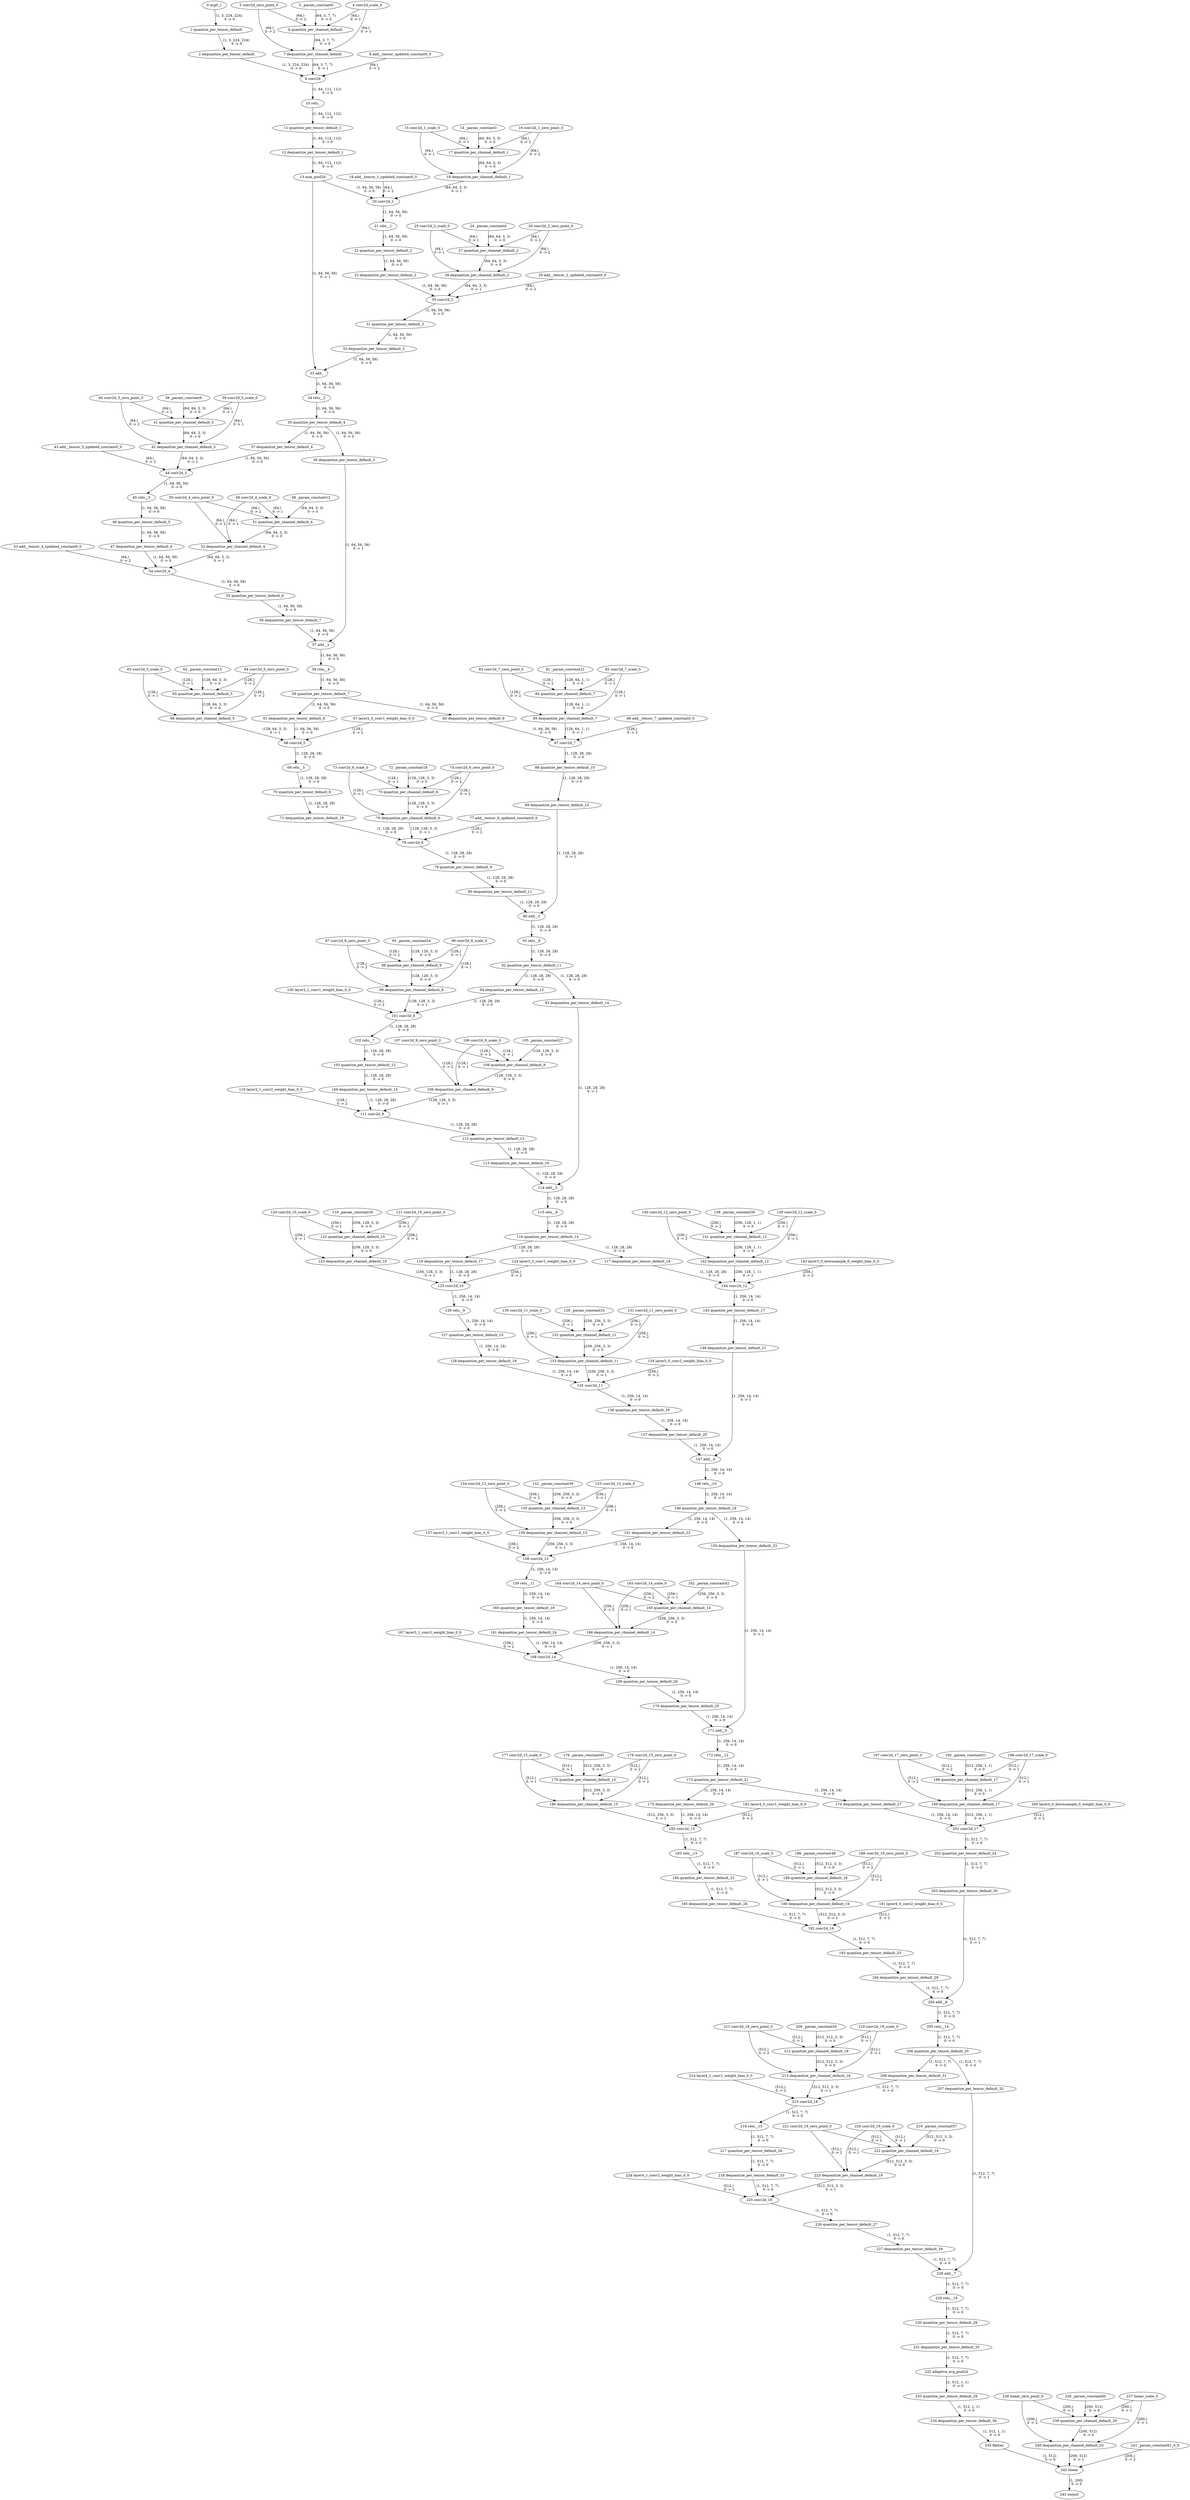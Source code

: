 strict digraph  {
"0 arg0_1";
"1 quantize_per_tensor_default";
"2 dequantize_per_tensor_default";
"3 _param_constant0";
"4 conv2d_scale_0";
"5 conv2d_zero_point_0";
"6 quantize_per_channel_default";
"7 dequantize_per_channel_default";
"8 add__tensor_updated_constant0_0";
"9 conv2d";
"10 relu_";
"11 quantize_per_tensor_default_1";
"12 dequantize_per_tensor_default_1";
"13 max_pool2d";
"14 _param_constant3";
"15 conv2d_1_scale_0";
"16 conv2d_1_zero_point_0";
"17 quantize_per_channel_default_1";
"18 dequantize_per_channel_default_1";
"19 add__tensor_1_updated_constant0_0";
"20 conv2d_1";
"21 relu__1";
"22 quantize_per_tensor_default_2";
"23 dequantize_per_tensor_default_2";
"24 _param_constant6";
"25 conv2d_2_scale_0";
"26 conv2d_2_zero_point_0";
"27 quantize_per_channel_default_2";
"28 dequantize_per_channel_default_2";
"29 add__tensor_2_updated_constant0_0";
"30 conv2d_2";
"31 quantize_per_tensor_default_3";
"32 dequantize_per_tensor_default_3";
"33 add_";
"34 relu__2";
"35 quantize_per_tensor_default_4";
"36 dequantize_per_tensor_default_5";
"37 dequantize_per_tensor_default_4";
"38 _param_constant9";
"39 conv2d_3_scale_0";
"40 conv2d_3_zero_point_0";
"41 quantize_per_channel_default_3";
"42 dequantize_per_channel_default_3";
"43 add__tensor_3_updated_constant0_0";
"44 conv2d_3";
"45 relu__3";
"46 quantize_per_tensor_default_5";
"47 dequantize_per_tensor_default_6";
"48 _param_constant12";
"49 conv2d_4_scale_0";
"50 conv2d_4_zero_point_0";
"51 quantize_per_channel_default_4";
"52 dequantize_per_channel_default_4";
"53 add__tensor_4_updated_constant0_0";
"54 conv2d_4";
"55 quantize_per_tensor_default_6";
"56 dequantize_per_tensor_default_7";
"57 add__1";
"58 relu__4";
"59 quantize_per_tensor_default_7";
"60 dequantize_per_tensor_default_9";
"61 dequantize_per_tensor_default_8";
"62 _param_constant15";
"63 conv2d_5_scale_0";
"64 conv2d_5_zero_point_0";
"65 quantize_per_channel_default_5";
"66 dequantize_per_channel_default_5";
"67 layer2_0_conv1_weight_bias_0_0";
"68 conv2d_5";
"69 relu__5";
"70 quantize_per_tensor_default_8";
"71 dequantize_per_tensor_default_10";
"72 _param_constant18";
"73 conv2d_6_scale_0";
"74 conv2d_6_zero_point_0";
"75 quantize_per_channel_default_6";
"76 dequantize_per_channel_default_6";
"77 add__tensor_6_updated_constant0_0";
"78 conv2d_6";
"79 quantize_per_tensor_default_9";
"80 dequantize_per_tensor_default_11";
"81 _param_constant21";
"82 conv2d_7_scale_0";
"83 conv2d_7_zero_point_0";
"84 quantize_per_channel_default_7";
"85 dequantize_per_channel_default_7";
"86 add__tensor_7_updated_constant0_0";
"87 conv2d_7";
"88 quantize_per_tensor_default_10";
"89 dequantize_per_tensor_default_12";
"90 add__2";
"91 relu__6";
"92 quantize_per_tensor_default_11";
"93 dequantize_per_tensor_default_14";
"94 dequantize_per_tensor_default_13";
"95 _param_constant24";
"96 conv2d_8_scale_0";
"97 conv2d_8_zero_point_0";
"98 quantize_per_channel_default_8";
"99 dequantize_per_channel_default_8";
"100 layer2_1_conv1_weight_bias_0_0";
"101 conv2d_8";
"102 relu__7";
"103 quantize_per_tensor_default_12";
"104 dequantize_per_tensor_default_15";
"105 _param_constant27";
"106 conv2d_9_scale_0";
"107 conv2d_9_zero_point_0";
"108 quantize_per_channel_default_9";
"109 dequantize_per_channel_default_9";
"110 layer2_1_conv2_weight_bias_0_0";
"111 conv2d_9";
"112 quantize_per_tensor_default_13";
"113 dequantize_per_tensor_default_16";
"114 add__3";
"115 relu__8";
"116 quantize_per_tensor_default_14";
"117 dequantize_per_tensor_default_18";
"118 dequantize_per_tensor_default_17";
"119 _param_constant30";
"120 conv2d_10_scale_0";
"121 conv2d_10_zero_point_0";
"122 quantize_per_channel_default_10";
"123 dequantize_per_channel_default_10";
"124 layer3_0_conv1_weight_bias_0_0";
"125 conv2d_10";
"126 relu__9";
"127 quantize_per_tensor_default_15";
"128 dequantize_per_tensor_default_19";
"129 _param_constant33";
"130 conv2d_11_scale_0";
"131 conv2d_11_zero_point_0";
"132 quantize_per_channel_default_11";
"133 dequantize_per_channel_default_11";
"134 layer3_0_conv2_weight_bias_0_0";
"135 conv2d_11";
"136 quantize_per_tensor_default_16";
"137 dequantize_per_tensor_default_20";
"138 _param_constant36";
"139 conv2d_12_scale_0";
"140 conv2d_12_zero_point_0";
"141 quantize_per_channel_default_12";
"142 dequantize_per_channel_default_12";
"143 layer3_0_downsample_0_weight_bias_0_0";
"144 conv2d_12";
"145 quantize_per_tensor_default_17";
"146 dequantize_per_tensor_default_21";
"147 add__4";
"148 relu__10";
"149 quantize_per_tensor_default_18";
"150 dequantize_per_tensor_default_23";
"151 dequantize_per_tensor_default_22";
"152 _param_constant39";
"153 conv2d_13_scale_0";
"154 conv2d_13_zero_point_0";
"155 quantize_per_channel_default_13";
"156 dequantize_per_channel_default_13";
"157 layer3_1_conv1_weight_bias_0_0";
"158 conv2d_13";
"159 relu__11";
"160 quantize_per_tensor_default_19";
"161 dequantize_per_tensor_default_24";
"162 _param_constant42";
"163 conv2d_14_scale_0";
"164 conv2d_14_zero_point_0";
"165 quantize_per_channel_default_14";
"166 dequantize_per_channel_default_14";
"167 layer3_1_conv2_weight_bias_0_0";
"168 conv2d_14";
"169 quantize_per_tensor_default_20";
"170 dequantize_per_tensor_default_25";
"171 add__5";
"172 relu__12";
"173 quantize_per_tensor_default_21";
"174 dequantize_per_tensor_default_27";
"175 dequantize_per_tensor_default_26";
"176 _param_constant45";
"177 conv2d_15_scale_0";
"178 conv2d_15_zero_point_0";
"179 quantize_per_channel_default_15";
"180 dequantize_per_channel_default_15";
"181 layer4_0_conv1_weight_bias_0_0";
"182 conv2d_15";
"183 relu__13";
"184 quantize_per_tensor_default_22";
"185 dequantize_per_tensor_default_28";
"186 _param_constant48";
"187 conv2d_16_scale_0";
"188 conv2d_16_zero_point_0";
"189 quantize_per_channel_default_16";
"190 dequantize_per_channel_default_16";
"191 layer4_0_conv2_weight_bias_0_0";
"192 conv2d_16";
"193 quantize_per_tensor_default_23";
"194 dequantize_per_tensor_default_29";
"195 _param_constant51";
"196 conv2d_17_scale_0";
"197 conv2d_17_zero_point_0";
"198 quantize_per_channel_default_17";
"199 dequantize_per_channel_default_17";
"200 layer4_0_downsample_0_weight_bias_0_0";
"201 conv2d_17";
"202 quantize_per_tensor_default_24";
"203 dequantize_per_tensor_default_30";
"204 add__6";
"205 relu__14";
"206 quantize_per_tensor_default_25";
"207 dequantize_per_tensor_default_32";
"208 dequantize_per_tensor_default_31";
"209 _param_constant54";
"210 conv2d_18_scale_0";
"211 conv2d_18_zero_point_0";
"212 quantize_per_channel_default_18";
"213 dequantize_per_channel_default_18";
"214 layer4_1_conv1_weight_bias_0_0";
"215 conv2d_18";
"216 relu__15";
"217 quantize_per_tensor_default_26";
"218 dequantize_per_tensor_default_33";
"219 _param_constant57";
"220 conv2d_19_scale_0";
"221 conv2d_19_zero_point_0";
"222 quantize_per_channel_default_19";
"223 dequantize_per_channel_default_19";
"224 layer4_1_conv2_weight_bias_0_0";
"225 conv2d_19";
"226 quantize_per_tensor_default_27";
"227 dequantize_per_tensor_default_34";
"228 add__7";
"229 relu__16";
"230 quantize_per_tensor_default_28";
"231 dequantize_per_tensor_default_35";
"232 adaptive_avg_pool2d";
"233 quantize_per_tensor_default_29";
"234 dequantize_per_tensor_default_36";
"235 flatten";
"236 _param_constant60";
"237 linear_scale_0";
"238 linear_zero_point_0";
"239 quantize_per_channel_default_20";
"240 dequantize_per_channel_default_20";
"241 _param_constant61_0_0";
"242 linear";
"243 output";
"0 arg0_1" -> "1 quantize_per_tensor_default"  [label="(1, 3, 224, 224) \n0 -> 0", style=solid];
"1 quantize_per_tensor_default" -> "2 dequantize_per_tensor_default"  [label="(1, 3, 224, 224) \n0 -> 0", style=solid];
"2 dequantize_per_tensor_default" -> "9 conv2d"  [label="(1, 3, 224, 224) \n0 -> 0", style=solid];
"3 _param_constant0" -> "6 quantize_per_channel_default"  [label="(64, 3, 7, 7) \n0 -> 0", style=solid];
"4 conv2d_scale_0" -> "6 quantize_per_channel_default"  [label="(64,) \n0 -> 1", style=solid];
"4 conv2d_scale_0" -> "7 dequantize_per_channel_default"  [label="(64,) \n0 -> 1", style=solid];
"5 conv2d_zero_point_0" -> "6 quantize_per_channel_default"  [label="(64,) \n0 -> 2", style=solid];
"5 conv2d_zero_point_0" -> "7 dequantize_per_channel_default"  [label="(64,) \n0 -> 2", style=solid];
"6 quantize_per_channel_default" -> "7 dequantize_per_channel_default"  [label="(64, 3, 7, 7) \n0 -> 0", style=solid];
"7 dequantize_per_channel_default" -> "9 conv2d"  [label="(64, 3, 7, 7) \n0 -> 1", style=solid];
"8 add__tensor_updated_constant0_0" -> "9 conv2d"  [label="(64,) \n0 -> 2", style=solid];
"9 conv2d" -> "10 relu_"  [label="(1, 64, 112, 112) \n0 -> 0", style=solid];
"10 relu_" -> "11 quantize_per_tensor_default_1"  [label="(1, 64, 112, 112) \n0 -> 0", style=solid];
"11 quantize_per_tensor_default_1" -> "12 dequantize_per_tensor_default_1"  [label="(1, 64, 112, 112) \n0 -> 0", style=solid];
"12 dequantize_per_tensor_default_1" -> "13 max_pool2d"  [label="(1, 64, 112, 112) \n0 -> 0", style=solid];
"13 max_pool2d" -> "33 add_"  [label="(1, 64, 56, 56) \n0 -> 1", style=solid];
"13 max_pool2d" -> "20 conv2d_1"  [label="(1, 64, 56, 56) \n0 -> 0", style=solid];
"14 _param_constant3" -> "17 quantize_per_channel_default_1"  [label="(64, 64, 3, 3) \n0 -> 0", style=solid];
"15 conv2d_1_scale_0" -> "17 quantize_per_channel_default_1"  [label="(64,) \n0 -> 1", style=solid];
"15 conv2d_1_scale_0" -> "18 dequantize_per_channel_default_1"  [label="(64,) \n0 -> 1", style=solid];
"16 conv2d_1_zero_point_0" -> "17 quantize_per_channel_default_1"  [label="(64,) \n0 -> 2", style=solid];
"16 conv2d_1_zero_point_0" -> "18 dequantize_per_channel_default_1"  [label="(64,) \n0 -> 2", style=solid];
"17 quantize_per_channel_default_1" -> "18 dequantize_per_channel_default_1"  [label="(64, 64, 3, 3) \n0 -> 0", style=solid];
"18 dequantize_per_channel_default_1" -> "20 conv2d_1"  [label="(64, 64, 3, 3) \n0 -> 1", style=solid];
"19 add__tensor_1_updated_constant0_0" -> "20 conv2d_1"  [label="(64,) \n0 -> 2", style=solid];
"20 conv2d_1" -> "21 relu__1"  [label="(1, 64, 56, 56) \n0 -> 0", style=solid];
"21 relu__1" -> "22 quantize_per_tensor_default_2"  [label="(1, 64, 56, 56) \n0 -> 0", style=solid];
"22 quantize_per_tensor_default_2" -> "23 dequantize_per_tensor_default_2"  [label="(1, 64, 56, 56) \n0 -> 0", style=solid];
"23 dequantize_per_tensor_default_2" -> "30 conv2d_2"  [label="(1, 64, 56, 56) \n0 -> 0", style=solid];
"24 _param_constant6" -> "27 quantize_per_channel_default_2"  [label="(64, 64, 3, 3) \n0 -> 0", style=solid];
"25 conv2d_2_scale_0" -> "27 quantize_per_channel_default_2"  [label="(64,) \n0 -> 1", style=solid];
"25 conv2d_2_scale_0" -> "28 dequantize_per_channel_default_2"  [label="(64,) \n0 -> 1", style=solid];
"26 conv2d_2_zero_point_0" -> "27 quantize_per_channel_default_2"  [label="(64,) \n0 -> 2", style=solid];
"26 conv2d_2_zero_point_0" -> "28 dequantize_per_channel_default_2"  [label="(64,) \n0 -> 2", style=solid];
"27 quantize_per_channel_default_2" -> "28 dequantize_per_channel_default_2"  [label="(64, 64, 3, 3) \n0 -> 0", style=solid];
"28 dequantize_per_channel_default_2" -> "30 conv2d_2"  [label="(64, 64, 3, 3) \n0 -> 1", style=solid];
"29 add__tensor_2_updated_constant0_0" -> "30 conv2d_2"  [label="(64,) \n0 -> 2", style=solid];
"30 conv2d_2" -> "31 quantize_per_tensor_default_3"  [label="(1, 64, 56, 56) \n0 -> 0", style=solid];
"31 quantize_per_tensor_default_3" -> "32 dequantize_per_tensor_default_3"  [label="(1, 64, 56, 56) \n0 -> 0", style=solid];
"32 dequantize_per_tensor_default_3" -> "33 add_"  [label="(1, 64, 56, 56) \n0 -> 0", style=solid];
"33 add_" -> "34 relu__2"  [label="(1, 64, 56, 56) \n0 -> 0", style=solid];
"34 relu__2" -> "35 quantize_per_tensor_default_4"  [label="(1, 64, 56, 56) \n0 -> 0", style=solid];
"35 quantize_per_tensor_default_4" -> "37 dequantize_per_tensor_default_4"  [label="(1, 64, 56, 56) \n0 -> 0", style=solid];
"35 quantize_per_tensor_default_4" -> "36 dequantize_per_tensor_default_5"  [label="(1, 64, 56, 56) \n0 -> 0", style=solid];
"36 dequantize_per_tensor_default_5" -> "57 add__1"  [label="(1, 64, 56, 56) \n0 -> 1", style=solid];
"37 dequantize_per_tensor_default_4" -> "44 conv2d_3"  [label="(1, 64, 56, 56) \n0 -> 0", style=solid];
"38 _param_constant9" -> "41 quantize_per_channel_default_3"  [label="(64, 64, 3, 3) \n0 -> 0", style=solid];
"39 conv2d_3_scale_0" -> "41 quantize_per_channel_default_3"  [label="(64,) \n0 -> 1", style=solid];
"39 conv2d_3_scale_0" -> "42 dequantize_per_channel_default_3"  [label="(64,) \n0 -> 1", style=solid];
"40 conv2d_3_zero_point_0" -> "41 quantize_per_channel_default_3"  [label="(64,) \n0 -> 2", style=solid];
"40 conv2d_3_zero_point_0" -> "42 dequantize_per_channel_default_3"  [label="(64,) \n0 -> 2", style=solid];
"41 quantize_per_channel_default_3" -> "42 dequantize_per_channel_default_3"  [label="(64, 64, 3, 3) \n0 -> 0", style=solid];
"42 dequantize_per_channel_default_3" -> "44 conv2d_3"  [label="(64, 64, 3, 3) \n0 -> 1", style=solid];
"43 add__tensor_3_updated_constant0_0" -> "44 conv2d_3"  [label="(64,) \n0 -> 2", style=solid];
"44 conv2d_3" -> "45 relu__3"  [label="(1, 64, 56, 56) \n0 -> 0", style=solid];
"45 relu__3" -> "46 quantize_per_tensor_default_5"  [label="(1, 64, 56, 56) \n0 -> 0", style=solid];
"46 quantize_per_tensor_default_5" -> "47 dequantize_per_tensor_default_6"  [label="(1, 64, 56, 56) \n0 -> 0", style=solid];
"47 dequantize_per_tensor_default_6" -> "54 conv2d_4"  [label="(1, 64, 56, 56) \n0 -> 0", style=solid];
"48 _param_constant12" -> "51 quantize_per_channel_default_4"  [label="(64, 64, 3, 3) \n0 -> 0", style=solid];
"49 conv2d_4_scale_0" -> "51 quantize_per_channel_default_4"  [label="(64,) \n0 -> 1", style=solid];
"49 conv2d_4_scale_0" -> "52 dequantize_per_channel_default_4"  [label="(64,) \n0 -> 1", style=solid];
"50 conv2d_4_zero_point_0" -> "51 quantize_per_channel_default_4"  [label="(64,) \n0 -> 2", style=solid];
"50 conv2d_4_zero_point_0" -> "52 dequantize_per_channel_default_4"  [label="(64,) \n0 -> 2", style=solid];
"51 quantize_per_channel_default_4" -> "52 dequantize_per_channel_default_4"  [label="(64, 64, 3, 3) \n0 -> 0", style=solid];
"52 dequantize_per_channel_default_4" -> "54 conv2d_4"  [label="(64, 64, 3, 3) \n0 -> 1", style=solid];
"53 add__tensor_4_updated_constant0_0" -> "54 conv2d_4"  [label="(64,) \n0 -> 2", style=solid];
"54 conv2d_4" -> "55 quantize_per_tensor_default_6"  [label="(1, 64, 56, 56) \n0 -> 0", style=solid];
"55 quantize_per_tensor_default_6" -> "56 dequantize_per_tensor_default_7"  [label="(1, 64, 56, 56) \n0 -> 0", style=solid];
"56 dequantize_per_tensor_default_7" -> "57 add__1"  [label="(1, 64, 56, 56) \n0 -> 0", style=solid];
"57 add__1" -> "58 relu__4"  [label="(1, 64, 56, 56) \n0 -> 0", style=solid];
"58 relu__4" -> "59 quantize_per_tensor_default_7"  [label="(1, 64, 56, 56) \n0 -> 0", style=solid];
"59 quantize_per_tensor_default_7" -> "61 dequantize_per_tensor_default_8"  [label="(1, 64, 56, 56) \n0 -> 0", style=solid];
"59 quantize_per_tensor_default_7" -> "60 dequantize_per_tensor_default_9"  [label="(1, 64, 56, 56) \n0 -> 0", style=solid];
"60 dequantize_per_tensor_default_9" -> "87 conv2d_7"  [label="(1, 64, 56, 56) \n0 -> 0", style=solid];
"61 dequantize_per_tensor_default_8" -> "68 conv2d_5"  [label="(1, 64, 56, 56) \n0 -> 0", style=solid];
"62 _param_constant15" -> "65 quantize_per_channel_default_5"  [label="(128, 64, 3, 3) \n0 -> 0", style=solid];
"63 conv2d_5_scale_0" -> "65 quantize_per_channel_default_5"  [label="(128,) \n0 -> 1", style=solid];
"63 conv2d_5_scale_0" -> "66 dequantize_per_channel_default_5"  [label="(128,) \n0 -> 1", style=solid];
"64 conv2d_5_zero_point_0" -> "65 quantize_per_channel_default_5"  [label="(128,) \n0 -> 2", style=solid];
"64 conv2d_5_zero_point_0" -> "66 dequantize_per_channel_default_5"  [label="(128,) \n0 -> 2", style=solid];
"65 quantize_per_channel_default_5" -> "66 dequantize_per_channel_default_5"  [label="(128, 64, 3, 3) \n0 -> 0", style=solid];
"66 dequantize_per_channel_default_5" -> "68 conv2d_5"  [label="(128, 64, 3, 3) \n0 -> 1", style=solid];
"67 layer2_0_conv1_weight_bias_0_0" -> "68 conv2d_5"  [label="(128,) \n0 -> 2", style=solid];
"68 conv2d_5" -> "69 relu__5"  [label="(1, 128, 28, 28) \n0 -> 0", style=solid];
"69 relu__5" -> "70 quantize_per_tensor_default_8"  [label="(1, 128, 28, 28) \n0 -> 0", style=solid];
"70 quantize_per_tensor_default_8" -> "71 dequantize_per_tensor_default_10"  [label="(1, 128, 28, 28) \n0 -> 0", style=solid];
"71 dequantize_per_tensor_default_10" -> "78 conv2d_6"  [label="(1, 128, 28, 28) \n0 -> 0", style=solid];
"72 _param_constant18" -> "75 quantize_per_channel_default_6"  [label="(128, 128, 3, 3) \n0 -> 0", style=solid];
"73 conv2d_6_scale_0" -> "75 quantize_per_channel_default_6"  [label="(128,) \n0 -> 1", style=solid];
"73 conv2d_6_scale_0" -> "76 dequantize_per_channel_default_6"  [label="(128,) \n0 -> 1", style=solid];
"74 conv2d_6_zero_point_0" -> "75 quantize_per_channel_default_6"  [label="(128,) \n0 -> 2", style=solid];
"74 conv2d_6_zero_point_0" -> "76 dequantize_per_channel_default_6"  [label="(128,) \n0 -> 2", style=solid];
"75 quantize_per_channel_default_6" -> "76 dequantize_per_channel_default_6"  [label="(128, 128, 3, 3) \n0 -> 0", style=solid];
"76 dequantize_per_channel_default_6" -> "78 conv2d_6"  [label="(128, 128, 3, 3) \n0 -> 1", style=solid];
"77 add__tensor_6_updated_constant0_0" -> "78 conv2d_6"  [label="(128,) \n0 -> 2", style=solid];
"78 conv2d_6" -> "79 quantize_per_tensor_default_9"  [label="(1, 128, 28, 28) \n0 -> 0", style=solid];
"79 quantize_per_tensor_default_9" -> "80 dequantize_per_tensor_default_11"  [label="(1, 128, 28, 28) \n0 -> 0", style=solid];
"80 dequantize_per_tensor_default_11" -> "90 add__2"  [label="(1, 128, 28, 28) \n0 -> 0", style=solid];
"81 _param_constant21" -> "84 quantize_per_channel_default_7"  [label="(128, 64, 1, 1) \n0 -> 0", style=solid];
"82 conv2d_7_scale_0" -> "84 quantize_per_channel_default_7"  [label="(128,) \n0 -> 1", style=solid];
"82 conv2d_7_scale_0" -> "85 dequantize_per_channel_default_7"  [label="(128,) \n0 -> 1", style=solid];
"83 conv2d_7_zero_point_0" -> "84 quantize_per_channel_default_7"  [label="(128,) \n0 -> 2", style=solid];
"83 conv2d_7_zero_point_0" -> "85 dequantize_per_channel_default_7"  [label="(128,) \n0 -> 2", style=solid];
"84 quantize_per_channel_default_7" -> "85 dequantize_per_channel_default_7"  [label="(128, 64, 1, 1) \n0 -> 0", style=solid];
"85 dequantize_per_channel_default_7" -> "87 conv2d_7"  [label="(128, 64, 1, 1) \n0 -> 1", style=solid];
"86 add__tensor_7_updated_constant0_0" -> "87 conv2d_7"  [label="(128,) \n0 -> 2", style=solid];
"87 conv2d_7" -> "88 quantize_per_tensor_default_10"  [label="(1, 128, 28, 28) \n0 -> 0", style=solid];
"88 quantize_per_tensor_default_10" -> "89 dequantize_per_tensor_default_12"  [label="(1, 128, 28, 28) \n0 -> 0", style=solid];
"89 dequantize_per_tensor_default_12" -> "90 add__2"  [label="(1, 128, 28, 28) \n0 -> 1", style=solid];
"90 add__2" -> "91 relu__6"  [label="(1, 128, 28, 28) \n0 -> 0", style=solid];
"91 relu__6" -> "92 quantize_per_tensor_default_11"  [label="(1, 128, 28, 28) \n0 -> 0", style=solid];
"92 quantize_per_tensor_default_11" -> "94 dequantize_per_tensor_default_13"  [label="(1, 128, 28, 28) \n0 -> 0", style=solid];
"92 quantize_per_tensor_default_11" -> "93 dequantize_per_tensor_default_14"  [label="(1, 128, 28, 28) \n0 -> 0", style=solid];
"93 dequantize_per_tensor_default_14" -> "114 add__3"  [label="(1, 128, 28, 28) \n0 -> 1", style=solid];
"94 dequantize_per_tensor_default_13" -> "101 conv2d_8"  [label="(1, 128, 28, 28) \n0 -> 0", style=solid];
"95 _param_constant24" -> "98 quantize_per_channel_default_8"  [label="(128, 128, 3, 3) \n0 -> 0", style=solid];
"96 conv2d_8_scale_0" -> "98 quantize_per_channel_default_8"  [label="(128,) \n0 -> 1", style=solid];
"96 conv2d_8_scale_0" -> "99 dequantize_per_channel_default_8"  [label="(128,) \n0 -> 1", style=solid];
"97 conv2d_8_zero_point_0" -> "98 quantize_per_channel_default_8"  [label="(128,) \n0 -> 2", style=solid];
"97 conv2d_8_zero_point_0" -> "99 dequantize_per_channel_default_8"  [label="(128,) \n0 -> 2", style=solid];
"98 quantize_per_channel_default_8" -> "99 dequantize_per_channel_default_8"  [label="(128, 128, 3, 3) \n0 -> 0", style=solid];
"99 dequantize_per_channel_default_8" -> "101 conv2d_8"  [label="(128, 128, 3, 3) \n0 -> 1", style=solid];
"100 layer2_1_conv1_weight_bias_0_0" -> "101 conv2d_8"  [label="(128,) \n0 -> 2", style=solid];
"101 conv2d_8" -> "102 relu__7"  [label="(1, 128, 28, 28) \n0 -> 0", style=solid];
"102 relu__7" -> "103 quantize_per_tensor_default_12"  [label="(1, 128, 28, 28) \n0 -> 0", style=solid];
"103 quantize_per_tensor_default_12" -> "104 dequantize_per_tensor_default_15"  [label="(1, 128, 28, 28) \n0 -> 0", style=solid];
"104 dequantize_per_tensor_default_15" -> "111 conv2d_9"  [label="(1, 128, 28, 28) \n0 -> 0", style=solid];
"105 _param_constant27" -> "108 quantize_per_channel_default_9"  [label="(128, 128, 3, 3) \n0 -> 0", style=solid];
"106 conv2d_9_scale_0" -> "108 quantize_per_channel_default_9"  [label="(128,) \n0 -> 1", style=solid];
"106 conv2d_9_scale_0" -> "109 dequantize_per_channel_default_9"  [label="(128,) \n0 -> 1", style=solid];
"107 conv2d_9_zero_point_0" -> "108 quantize_per_channel_default_9"  [label="(128,) \n0 -> 2", style=solid];
"107 conv2d_9_zero_point_0" -> "109 dequantize_per_channel_default_9"  [label="(128,) \n0 -> 2", style=solid];
"108 quantize_per_channel_default_9" -> "109 dequantize_per_channel_default_9"  [label="(128, 128, 3, 3) \n0 -> 0", style=solid];
"109 dequantize_per_channel_default_9" -> "111 conv2d_9"  [label="(128, 128, 3, 3) \n0 -> 1", style=solid];
"110 layer2_1_conv2_weight_bias_0_0" -> "111 conv2d_9"  [label="(128,) \n0 -> 2", style=solid];
"111 conv2d_9" -> "112 quantize_per_tensor_default_13"  [label="(1, 128, 28, 28) \n0 -> 0", style=solid];
"112 quantize_per_tensor_default_13" -> "113 dequantize_per_tensor_default_16"  [label="(1, 128, 28, 28) \n0 -> 0", style=solid];
"113 dequantize_per_tensor_default_16" -> "114 add__3"  [label="(1, 128, 28, 28) \n0 -> 0", style=solid];
"114 add__3" -> "115 relu__8"  [label="(1, 128, 28, 28) \n0 -> 0", style=solid];
"115 relu__8" -> "116 quantize_per_tensor_default_14"  [label="(1, 128, 28, 28) \n0 -> 0", style=solid];
"116 quantize_per_tensor_default_14" -> "118 dequantize_per_tensor_default_17"  [label="(1, 128, 28, 28) \n0 -> 0", style=solid];
"116 quantize_per_tensor_default_14" -> "117 dequantize_per_tensor_default_18"  [label="(1, 128, 28, 28) \n0 -> 0", style=solid];
"117 dequantize_per_tensor_default_18" -> "144 conv2d_12"  [label="(1, 128, 28, 28) \n0 -> 0", style=solid];
"118 dequantize_per_tensor_default_17" -> "125 conv2d_10"  [label="(1, 128, 28, 28) \n0 -> 0", style=solid];
"119 _param_constant30" -> "122 quantize_per_channel_default_10"  [label="(256, 128, 3, 3) \n0 -> 0", style=solid];
"120 conv2d_10_scale_0" -> "122 quantize_per_channel_default_10"  [label="(256,) \n0 -> 1", style=solid];
"120 conv2d_10_scale_0" -> "123 dequantize_per_channel_default_10"  [label="(256,) \n0 -> 1", style=solid];
"121 conv2d_10_zero_point_0" -> "122 quantize_per_channel_default_10"  [label="(256,) \n0 -> 2", style=solid];
"121 conv2d_10_zero_point_0" -> "123 dequantize_per_channel_default_10"  [label="(256,) \n0 -> 2", style=solid];
"122 quantize_per_channel_default_10" -> "123 dequantize_per_channel_default_10"  [label="(256, 128, 3, 3) \n0 -> 0", style=solid];
"123 dequantize_per_channel_default_10" -> "125 conv2d_10"  [label="(256, 128, 3, 3) \n0 -> 1", style=solid];
"124 layer3_0_conv1_weight_bias_0_0" -> "125 conv2d_10"  [label="(256,) \n0 -> 2", style=solid];
"125 conv2d_10" -> "126 relu__9"  [label="(1, 256, 14, 14) \n0 -> 0", style=solid];
"126 relu__9" -> "127 quantize_per_tensor_default_15"  [label="(1, 256, 14, 14) \n0 -> 0", style=solid];
"127 quantize_per_tensor_default_15" -> "128 dequantize_per_tensor_default_19"  [label="(1, 256, 14, 14) \n0 -> 0", style=solid];
"128 dequantize_per_tensor_default_19" -> "135 conv2d_11"  [label="(1, 256, 14, 14) \n0 -> 0", style=solid];
"129 _param_constant33" -> "132 quantize_per_channel_default_11"  [label="(256, 256, 3, 3) \n0 -> 0", style=solid];
"130 conv2d_11_scale_0" -> "132 quantize_per_channel_default_11"  [label="(256,) \n0 -> 1", style=solid];
"130 conv2d_11_scale_0" -> "133 dequantize_per_channel_default_11"  [label="(256,) \n0 -> 1", style=solid];
"131 conv2d_11_zero_point_0" -> "132 quantize_per_channel_default_11"  [label="(256,) \n0 -> 2", style=solid];
"131 conv2d_11_zero_point_0" -> "133 dequantize_per_channel_default_11"  [label="(256,) \n0 -> 2", style=solid];
"132 quantize_per_channel_default_11" -> "133 dequantize_per_channel_default_11"  [label="(256, 256, 3, 3) \n0 -> 0", style=solid];
"133 dequantize_per_channel_default_11" -> "135 conv2d_11"  [label="(256, 256, 3, 3) \n0 -> 1", style=solid];
"134 layer3_0_conv2_weight_bias_0_0" -> "135 conv2d_11"  [label="(256,) \n0 -> 2", style=solid];
"135 conv2d_11" -> "136 quantize_per_tensor_default_16"  [label="(1, 256, 14, 14) \n0 -> 0", style=solid];
"136 quantize_per_tensor_default_16" -> "137 dequantize_per_tensor_default_20"  [label="(1, 256, 14, 14) \n0 -> 0", style=solid];
"137 dequantize_per_tensor_default_20" -> "147 add__4"  [label="(1, 256, 14, 14) \n0 -> 0", style=solid];
"138 _param_constant36" -> "141 quantize_per_channel_default_12"  [label="(256, 128, 1, 1) \n0 -> 0", style=solid];
"139 conv2d_12_scale_0" -> "141 quantize_per_channel_default_12"  [label="(256,) \n0 -> 1", style=solid];
"139 conv2d_12_scale_0" -> "142 dequantize_per_channel_default_12"  [label="(256,) \n0 -> 1", style=solid];
"140 conv2d_12_zero_point_0" -> "141 quantize_per_channel_default_12"  [label="(256,) \n0 -> 2", style=solid];
"140 conv2d_12_zero_point_0" -> "142 dequantize_per_channel_default_12"  [label="(256,) \n0 -> 2", style=solid];
"141 quantize_per_channel_default_12" -> "142 dequantize_per_channel_default_12"  [label="(256, 128, 1, 1) \n0 -> 0", style=solid];
"142 dequantize_per_channel_default_12" -> "144 conv2d_12"  [label="(256, 128, 1, 1) \n0 -> 1", style=solid];
"143 layer3_0_downsample_0_weight_bias_0_0" -> "144 conv2d_12"  [label="(256,) \n0 -> 2", style=solid];
"144 conv2d_12" -> "145 quantize_per_tensor_default_17"  [label="(1, 256, 14, 14) \n0 -> 0", style=solid];
"145 quantize_per_tensor_default_17" -> "146 dequantize_per_tensor_default_21"  [label="(1, 256, 14, 14) \n0 -> 0", style=solid];
"146 dequantize_per_tensor_default_21" -> "147 add__4"  [label="(1, 256, 14, 14) \n0 -> 1", style=solid];
"147 add__4" -> "148 relu__10"  [label="(1, 256, 14, 14) \n0 -> 0", style=solid];
"148 relu__10" -> "149 quantize_per_tensor_default_18"  [label="(1, 256, 14, 14) \n0 -> 0", style=solid];
"149 quantize_per_tensor_default_18" -> "151 dequantize_per_tensor_default_22"  [label="(1, 256, 14, 14) \n0 -> 0", style=solid];
"149 quantize_per_tensor_default_18" -> "150 dequantize_per_tensor_default_23"  [label="(1, 256, 14, 14) \n0 -> 0", style=solid];
"150 dequantize_per_tensor_default_23" -> "171 add__5"  [label="(1, 256, 14, 14) \n0 -> 1", style=solid];
"151 dequantize_per_tensor_default_22" -> "158 conv2d_13"  [label="(1, 256, 14, 14) \n0 -> 0", style=solid];
"152 _param_constant39" -> "155 quantize_per_channel_default_13"  [label="(256, 256, 3, 3) \n0 -> 0", style=solid];
"153 conv2d_13_scale_0" -> "155 quantize_per_channel_default_13"  [label="(256,) \n0 -> 1", style=solid];
"153 conv2d_13_scale_0" -> "156 dequantize_per_channel_default_13"  [label="(256,) \n0 -> 1", style=solid];
"154 conv2d_13_zero_point_0" -> "155 quantize_per_channel_default_13"  [label="(256,) \n0 -> 2", style=solid];
"154 conv2d_13_zero_point_0" -> "156 dequantize_per_channel_default_13"  [label="(256,) \n0 -> 2", style=solid];
"155 quantize_per_channel_default_13" -> "156 dequantize_per_channel_default_13"  [label="(256, 256, 3, 3) \n0 -> 0", style=solid];
"156 dequantize_per_channel_default_13" -> "158 conv2d_13"  [label="(256, 256, 3, 3) \n0 -> 1", style=solid];
"157 layer3_1_conv1_weight_bias_0_0" -> "158 conv2d_13"  [label="(256,) \n0 -> 2", style=solid];
"158 conv2d_13" -> "159 relu__11"  [label="(1, 256, 14, 14) \n0 -> 0", style=solid];
"159 relu__11" -> "160 quantize_per_tensor_default_19"  [label="(1, 256, 14, 14) \n0 -> 0", style=solid];
"160 quantize_per_tensor_default_19" -> "161 dequantize_per_tensor_default_24"  [label="(1, 256, 14, 14) \n0 -> 0", style=solid];
"161 dequantize_per_tensor_default_24" -> "168 conv2d_14"  [label="(1, 256, 14, 14) \n0 -> 0", style=solid];
"162 _param_constant42" -> "165 quantize_per_channel_default_14"  [label="(256, 256, 3, 3) \n0 -> 0", style=solid];
"163 conv2d_14_scale_0" -> "165 quantize_per_channel_default_14"  [label="(256,) \n0 -> 1", style=solid];
"163 conv2d_14_scale_0" -> "166 dequantize_per_channel_default_14"  [label="(256,) \n0 -> 1", style=solid];
"164 conv2d_14_zero_point_0" -> "165 quantize_per_channel_default_14"  [label="(256,) \n0 -> 2", style=solid];
"164 conv2d_14_zero_point_0" -> "166 dequantize_per_channel_default_14"  [label="(256,) \n0 -> 2", style=solid];
"165 quantize_per_channel_default_14" -> "166 dequantize_per_channel_default_14"  [label="(256, 256, 3, 3) \n0 -> 0", style=solid];
"166 dequantize_per_channel_default_14" -> "168 conv2d_14"  [label="(256, 256, 3, 3) \n0 -> 1", style=solid];
"167 layer3_1_conv2_weight_bias_0_0" -> "168 conv2d_14"  [label="(256,) \n0 -> 2", style=solid];
"168 conv2d_14" -> "169 quantize_per_tensor_default_20"  [label="(1, 256, 14, 14) \n0 -> 0", style=solid];
"169 quantize_per_tensor_default_20" -> "170 dequantize_per_tensor_default_25"  [label="(1, 256, 14, 14) \n0 -> 0", style=solid];
"170 dequantize_per_tensor_default_25" -> "171 add__5"  [label="(1, 256, 14, 14) \n0 -> 0", style=solid];
"171 add__5" -> "172 relu__12"  [label="(1, 256, 14, 14) \n0 -> 0", style=solid];
"172 relu__12" -> "173 quantize_per_tensor_default_21"  [label="(1, 256, 14, 14) \n0 -> 0", style=solid];
"173 quantize_per_tensor_default_21" -> "175 dequantize_per_tensor_default_26"  [label="(1, 256, 14, 14) \n0 -> 0", style=solid];
"173 quantize_per_tensor_default_21" -> "174 dequantize_per_tensor_default_27"  [label="(1, 256, 14, 14) \n0 -> 0", style=solid];
"174 dequantize_per_tensor_default_27" -> "201 conv2d_17"  [label="(1, 256, 14, 14) \n0 -> 0", style=solid];
"175 dequantize_per_tensor_default_26" -> "182 conv2d_15"  [label="(1, 256, 14, 14) \n0 -> 0", style=solid];
"176 _param_constant45" -> "179 quantize_per_channel_default_15"  [label="(512, 256, 3, 3) \n0 -> 0", style=solid];
"177 conv2d_15_scale_0" -> "179 quantize_per_channel_default_15"  [label="(512,) \n0 -> 1", style=solid];
"177 conv2d_15_scale_0" -> "180 dequantize_per_channel_default_15"  [label="(512,) \n0 -> 1", style=solid];
"178 conv2d_15_zero_point_0" -> "179 quantize_per_channel_default_15"  [label="(512,) \n0 -> 2", style=solid];
"178 conv2d_15_zero_point_0" -> "180 dequantize_per_channel_default_15"  [label="(512,) \n0 -> 2", style=solid];
"179 quantize_per_channel_default_15" -> "180 dequantize_per_channel_default_15"  [label="(512, 256, 3, 3) \n0 -> 0", style=solid];
"180 dequantize_per_channel_default_15" -> "182 conv2d_15"  [label="(512, 256, 3, 3) \n0 -> 1", style=solid];
"181 layer4_0_conv1_weight_bias_0_0" -> "182 conv2d_15"  [label="(512,) \n0 -> 2", style=solid];
"182 conv2d_15" -> "183 relu__13"  [label="(1, 512, 7, 7) \n0 -> 0", style=solid];
"183 relu__13" -> "184 quantize_per_tensor_default_22"  [label="(1, 512, 7, 7) \n0 -> 0", style=solid];
"184 quantize_per_tensor_default_22" -> "185 dequantize_per_tensor_default_28"  [label="(1, 512, 7, 7) \n0 -> 0", style=solid];
"185 dequantize_per_tensor_default_28" -> "192 conv2d_16"  [label="(1, 512, 7, 7) \n0 -> 0", style=solid];
"186 _param_constant48" -> "189 quantize_per_channel_default_16"  [label="(512, 512, 3, 3) \n0 -> 0", style=solid];
"187 conv2d_16_scale_0" -> "189 quantize_per_channel_default_16"  [label="(512,) \n0 -> 1", style=solid];
"187 conv2d_16_scale_0" -> "190 dequantize_per_channel_default_16"  [label="(512,) \n0 -> 1", style=solid];
"188 conv2d_16_zero_point_0" -> "189 quantize_per_channel_default_16"  [label="(512,) \n0 -> 2", style=solid];
"188 conv2d_16_zero_point_0" -> "190 dequantize_per_channel_default_16"  [label="(512,) \n0 -> 2", style=solid];
"189 quantize_per_channel_default_16" -> "190 dequantize_per_channel_default_16"  [label="(512, 512, 3, 3) \n0 -> 0", style=solid];
"190 dequantize_per_channel_default_16" -> "192 conv2d_16"  [label="(512, 512, 3, 3) \n0 -> 1", style=solid];
"191 layer4_0_conv2_weight_bias_0_0" -> "192 conv2d_16"  [label="(512,) \n0 -> 2", style=solid];
"192 conv2d_16" -> "193 quantize_per_tensor_default_23"  [label="(1, 512, 7, 7) \n0 -> 0", style=solid];
"193 quantize_per_tensor_default_23" -> "194 dequantize_per_tensor_default_29"  [label="(1, 512, 7, 7) \n0 -> 0", style=solid];
"194 dequantize_per_tensor_default_29" -> "204 add__6"  [label="(1, 512, 7, 7) \n0 -> 0", style=solid];
"195 _param_constant51" -> "198 quantize_per_channel_default_17"  [label="(512, 256, 1, 1) \n0 -> 0", style=solid];
"196 conv2d_17_scale_0" -> "198 quantize_per_channel_default_17"  [label="(512,) \n0 -> 1", style=solid];
"196 conv2d_17_scale_0" -> "199 dequantize_per_channel_default_17"  [label="(512,) \n0 -> 1", style=solid];
"197 conv2d_17_zero_point_0" -> "198 quantize_per_channel_default_17"  [label="(512,) \n0 -> 2", style=solid];
"197 conv2d_17_zero_point_0" -> "199 dequantize_per_channel_default_17"  [label="(512,) \n0 -> 2", style=solid];
"198 quantize_per_channel_default_17" -> "199 dequantize_per_channel_default_17"  [label="(512, 256, 1, 1) \n0 -> 0", style=solid];
"199 dequantize_per_channel_default_17" -> "201 conv2d_17"  [label="(512, 256, 1, 1) \n0 -> 1", style=solid];
"200 layer4_0_downsample_0_weight_bias_0_0" -> "201 conv2d_17"  [label="(512,) \n0 -> 2", style=solid];
"201 conv2d_17" -> "202 quantize_per_tensor_default_24"  [label="(1, 512, 7, 7) \n0 -> 0", style=solid];
"202 quantize_per_tensor_default_24" -> "203 dequantize_per_tensor_default_30"  [label="(1, 512, 7, 7) \n0 -> 0", style=solid];
"203 dequantize_per_tensor_default_30" -> "204 add__6"  [label="(1, 512, 7, 7) \n0 -> 1", style=solid];
"204 add__6" -> "205 relu__14"  [label="(1, 512, 7, 7) \n0 -> 0", style=solid];
"205 relu__14" -> "206 quantize_per_tensor_default_25"  [label="(1, 512, 7, 7) \n0 -> 0", style=solid];
"206 quantize_per_tensor_default_25" -> "208 dequantize_per_tensor_default_31"  [label="(1, 512, 7, 7) \n0 -> 0", style=solid];
"206 quantize_per_tensor_default_25" -> "207 dequantize_per_tensor_default_32"  [label="(1, 512, 7, 7) \n0 -> 0", style=solid];
"207 dequantize_per_tensor_default_32" -> "228 add__7"  [label="(1, 512, 7, 7) \n0 -> 1", style=solid];
"208 dequantize_per_tensor_default_31" -> "215 conv2d_18"  [label="(1, 512, 7, 7) \n0 -> 0", style=solid];
"209 _param_constant54" -> "212 quantize_per_channel_default_18"  [label="(512, 512, 3, 3) \n0 -> 0", style=solid];
"210 conv2d_18_scale_0" -> "212 quantize_per_channel_default_18"  [label="(512,) \n0 -> 1", style=solid];
"210 conv2d_18_scale_0" -> "213 dequantize_per_channel_default_18"  [label="(512,) \n0 -> 1", style=solid];
"211 conv2d_18_zero_point_0" -> "212 quantize_per_channel_default_18"  [label="(512,) \n0 -> 2", style=solid];
"211 conv2d_18_zero_point_0" -> "213 dequantize_per_channel_default_18"  [label="(512,) \n0 -> 2", style=solid];
"212 quantize_per_channel_default_18" -> "213 dequantize_per_channel_default_18"  [label="(512, 512, 3, 3) \n0 -> 0", style=solid];
"213 dequantize_per_channel_default_18" -> "215 conv2d_18"  [label="(512, 512, 3, 3) \n0 -> 1", style=solid];
"214 layer4_1_conv1_weight_bias_0_0" -> "215 conv2d_18"  [label="(512,) \n0 -> 2", style=solid];
"215 conv2d_18" -> "216 relu__15"  [label="(1, 512, 7, 7) \n0 -> 0", style=solid];
"216 relu__15" -> "217 quantize_per_tensor_default_26"  [label="(1, 512, 7, 7) \n0 -> 0", style=solid];
"217 quantize_per_tensor_default_26" -> "218 dequantize_per_tensor_default_33"  [label="(1, 512, 7, 7) \n0 -> 0", style=solid];
"218 dequantize_per_tensor_default_33" -> "225 conv2d_19"  [label="(1, 512, 7, 7) \n0 -> 0", style=solid];
"219 _param_constant57" -> "222 quantize_per_channel_default_19"  [label="(512, 512, 3, 3) \n0 -> 0", style=solid];
"220 conv2d_19_scale_0" -> "222 quantize_per_channel_default_19"  [label="(512,) \n0 -> 1", style=solid];
"220 conv2d_19_scale_0" -> "223 dequantize_per_channel_default_19"  [label="(512,) \n0 -> 1", style=solid];
"221 conv2d_19_zero_point_0" -> "222 quantize_per_channel_default_19"  [label="(512,) \n0 -> 2", style=solid];
"221 conv2d_19_zero_point_0" -> "223 dequantize_per_channel_default_19"  [label="(512,) \n0 -> 2", style=solid];
"222 quantize_per_channel_default_19" -> "223 dequantize_per_channel_default_19"  [label="(512, 512, 3, 3) \n0 -> 0", style=solid];
"223 dequantize_per_channel_default_19" -> "225 conv2d_19"  [label="(512, 512, 3, 3) \n0 -> 1", style=solid];
"224 layer4_1_conv2_weight_bias_0_0" -> "225 conv2d_19"  [label="(512,) \n0 -> 2", style=solid];
"225 conv2d_19" -> "226 quantize_per_tensor_default_27"  [label="(1, 512, 7, 7) \n0 -> 0", style=solid];
"226 quantize_per_tensor_default_27" -> "227 dequantize_per_tensor_default_34"  [label="(1, 512, 7, 7) \n0 -> 0", style=solid];
"227 dequantize_per_tensor_default_34" -> "228 add__7"  [label="(1, 512, 7, 7) \n0 -> 0", style=solid];
"228 add__7" -> "229 relu__16"  [label="(1, 512, 7, 7) \n0 -> 0", style=solid];
"229 relu__16" -> "230 quantize_per_tensor_default_28"  [label="(1, 512, 7, 7) \n0 -> 0", style=solid];
"230 quantize_per_tensor_default_28" -> "231 dequantize_per_tensor_default_35"  [label="(1, 512, 7, 7) \n0 -> 0", style=solid];
"231 dequantize_per_tensor_default_35" -> "232 adaptive_avg_pool2d"  [label="(1, 512, 7, 7) \n0 -> 0", style=solid];
"232 adaptive_avg_pool2d" -> "233 quantize_per_tensor_default_29"  [label="(1, 512, 1, 1) \n0 -> 0", style=solid];
"233 quantize_per_tensor_default_29" -> "234 dequantize_per_tensor_default_36"  [label="(1, 512, 1, 1) \n0 -> 0", style=solid];
"234 dequantize_per_tensor_default_36" -> "235 flatten"  [label="(1, 512, 1, 1) \n0 -> 0", style=solid];
"235 flatten" -> "242 linear"  [label="(1, 512) \n0 -> 0", style=solid];
"236 _param_constant60" -> "239 quantize_per_channel_default_20"  [label="(200, 512) \n0 -> 0", style=solid];
"237 linear_scale_0" -> "239 quantize_per_channel_default_20"  [label="(200,) \n0 -> 1", style=solid];
"237 linear_scale_0" -> "240 dequantize_per_channel_default_20"  [label="(200,) \n0 -> 1", style=solid];
"238 linear_zero_point_0" -> "239 quantize_per_channel_default_20"  [label="(200,) \n0 -> 2", style=solid];
"238 linear_zero_point_0" -> "240 dequantize_per_channel_default_20"  [label="(200,) \n0 -> 2", style=solid];
"239 quantize_per_channel_default_20" -> "240 dequantize_per_channel_default_20"  [label="(200, 512) \n0 -> 0", style=solid];
"240 dequantize_per_channel_default_20" -> "242 linear"  [label="(200, 512) \n0 -> 1", style=solid];
"241 _param_constant61_0_0" -> "242 linear"  [label="(200,) \n0 -> 2", style=solid];
"242 linear" -> "243 output"  [label="(1, 200) \n0 -> 0", style=solid];
}
